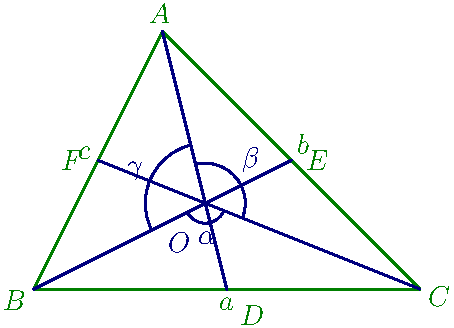 settings.outformat = "png";
defaultpen(fontsize(14pt));
import geometry;

size(8cm);

pair A = (0,2);
pair B = (-1,0);
pair C = (2,0);
show(triangle(A, B, C), bp+0.5*green);
pair D = midpoint(segment(B, C));
pair E = midpoint(segment(A, C));
pair F = midpoint(segment(A, B));
draw(A -- D, bp+0.5*blue);
draw(B -- E, bp+0.5*blue);
draw(C -- F, bp+0.5*blue);
label("$D$", D + (0.2,-0.2), bp+0.5*green);
label("$E$", E + (0.2,0), bp+0.5*green);
label("$F$", F - (0.2,0), bp+0.5*green);
pair O = intersectionpoint(line(A, D), line(B, E));
label("$O$", O + (-0.2, -0.3), bp+0.5*blue);
markangle("$\alpha$", radius=10, B, O, C, bp+0.5*blue);
markangle("$\beta$", radius=20, C, O, A, bp+0.5*blue);
markangle("$\gamma$", radius=30, A, O, B, bp+0.5*blue);
